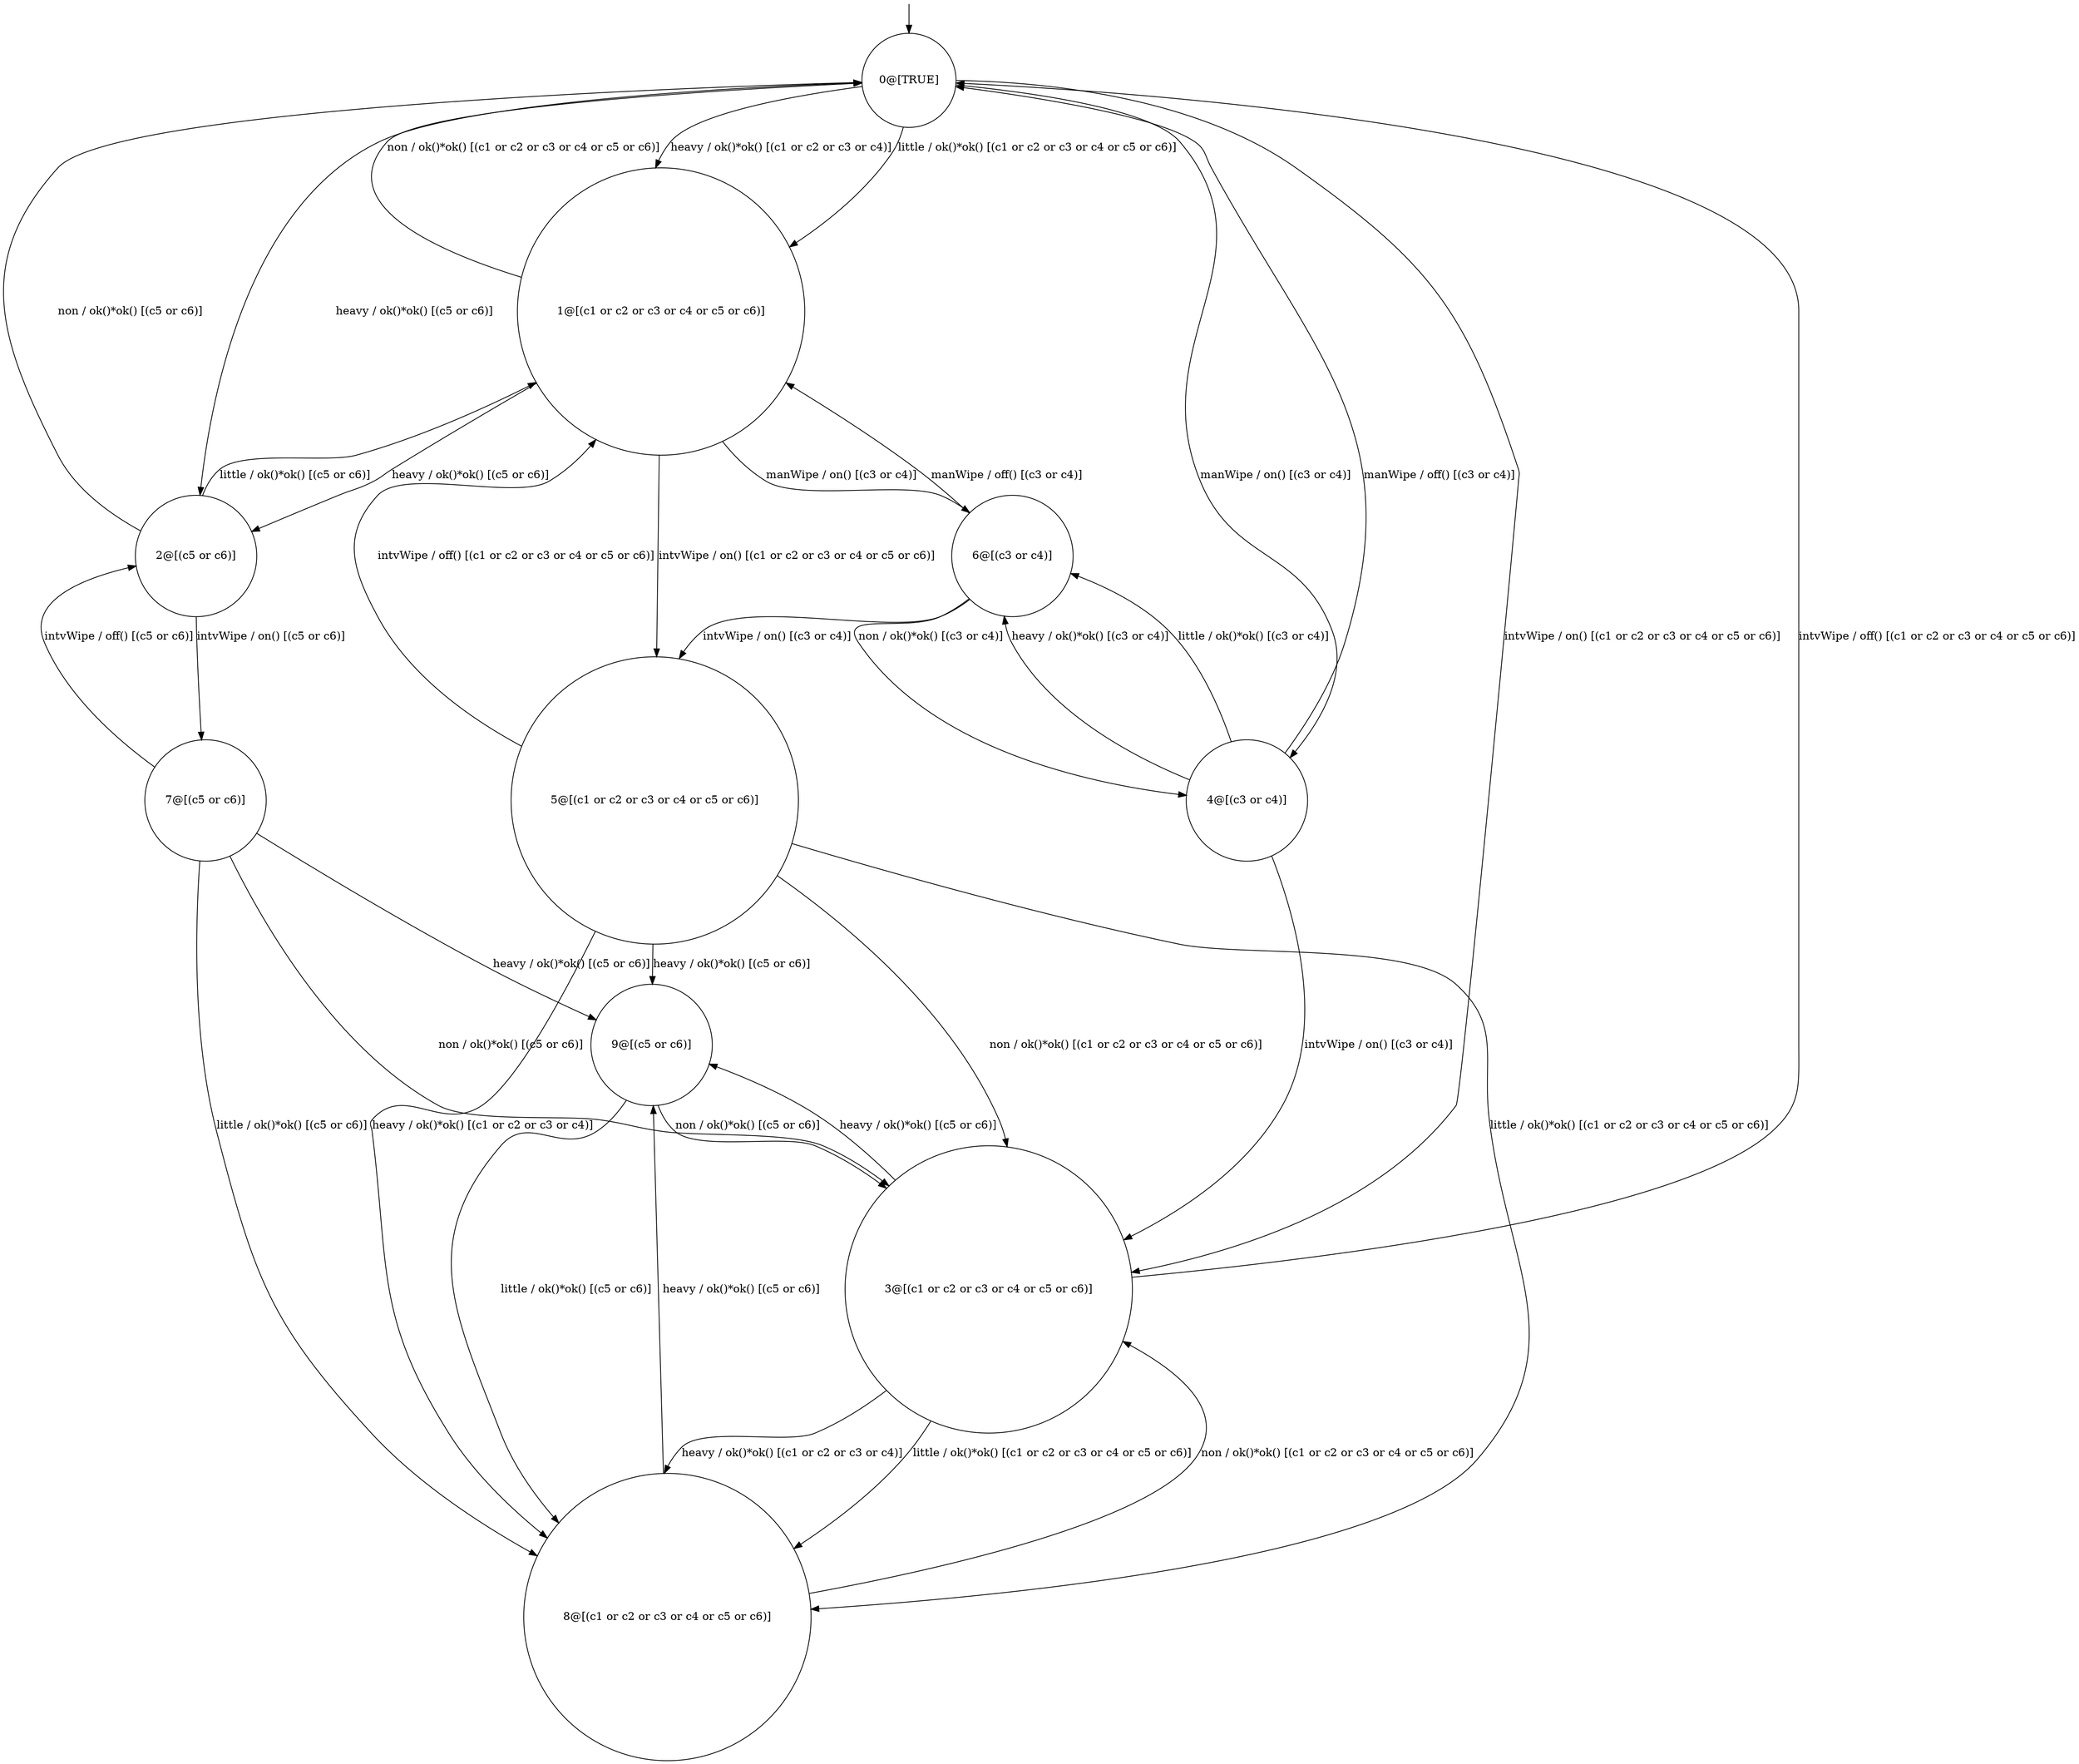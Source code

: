 digraph g {
	edge [lblstyle="above, sloped"];
	s0 [shape="circle" label="0@[TRUE]"];
	s1 [shape="circle" label="1@[(c1 or c2 or c3 or c4 or c5 or c6)]"];
	s2 [shape="circle" label="2@[(c5 or c6)]"];
	s3 [shape="circle" label="3@[(c1 or c2 or c3 or c4 or c5 or c6)]"];
	s4 [shape="circle" label="4@[(c3 or c4)]"];
	s5 [shape="circle" label="5@[(c1 or c2 or c3 or c4 or c5 or c6)]"];
	s6 [shape="circle" label="6@[(c3 or c4)]"];
	s7 [shape="circle" label="7@[(c5 or c6)]"];
	s8 [shape="circle" label="8@[(c1 or c2 or c3 or c4 or c5 or c6)]"];
	s9 [shape="circle" label="9@[(c5 or c6)]"];
	s0 -> s2 [label="heavy / ok()*ok() [(c5 or c6)]"];
	s0 -> s1 [label="heavy / ok()*ok() [(c1 or c2 or c3 or c4)]"];
	s0 -> s3 [label="intvWipe / on() [(c1 or c2 or c3 or c4 or c5 or c6)]"];
	s0 -> s1 [label="little / ok()*ok() [(c1 or c2 or c3 or c4 or c5 or c6)]"];
	s0 -> s4 [label="manWipe / on() [(c3 or c4)]"];
	s1 -> s2 [label="heavy / ok()*ok() [(c5 or c6)]"];
	s1 -> s5 [label="intvWipe / on() [(c1 or c2 or c3 or c4 or c5 or c6)]"];
	s1 -> s6 [label="manWipe / on() [(c3 or c4)]"];
	s1 -> s0 [label="non / ok()*ok() [(c1 or c2 or c3 or c4 or c5 or c6)]"];
	s2 -> s7 [label="intvWipe / on() [(c5 or c6)]"];
	s2 -> s1 [label="little / ok()*ok() [(c5 or c6)]"];
	s2 -> s0 [label="non / ok()*ok() [(c5 or c6)]"];
	s3 -> s8 [label="heavy / ok()*ok() [(c1 or c2 or c3 or c4)]"];
	s3 -> s9 [label="heavy / ok()*ok() [(c5 or c6)]"];
	s3 -> s0 [label="intvWipe / off() [(c1 or c2 or c3 or c4 or c5 or c6)]"];
	s3 -> s8 [label="little / ok()*ok() [(c1 or c2 or c3 or c4 or c5 or c6)]"];
	s4 -> s6 [label="heavy / ok()*ok() [(c3 or c4)]"];
	s4 -> s3 [label="intvWipe / on() [(c3 or c4)]"];
	s4 -> s6 [label="little / ok()*ok() [(c3 or c4)]"];
	s4 -> s0 [label="manWipe / off() [(c3 or c4)]"];
	s5 -> s8 [label="heavy / ok()*ok() [(c1 or c2 or c3 or c4)]"];
	s5 -> s9 [label="heavy / ok()*ok() [(c5 or c6)]"];
	s5 -> s1 [label="intvWipe / off() [(c1 or c2 or c3 or c4 or c5 or c6)]"];
	s5 -> s8 [label="little / ok()*ok() [(c1 or c2 or c3 or c4 or c5 or c6)]"];
	s5 -> s3 [label="non / ok()*ok() [(c1 or c2 or c3 or c4 or c5 or c6)]"];
	s6 -> s5 [label="intvWipe / on() [(c3 or c4)]"];
	s6 -> s1 [label="manWipe / off() [(c3 or c4)]"];
	s6 -> s4 [label="non / ok()*ok() [(c3 or c4)]"];
	s7 -> s9 [label="heavy / ok()*ok() [(c5 or c6)]"];
	s7 -> s2 [label="intvWipe / off() [(c5 or c6)]"];
	s7 -> s8 [label="little / ok()*ok() [(c5 or c6)]"];
	s7 -> s3 [label="non / ok()*ok() [(c5 or c6)]"];
	s8 -> s9 [label="heavy / ok()*ok() [(c5 or c6)]"];
	s8 -> s3 [label="non / ok()*ok() [(c1 or c2 or c3 or c4 or c5 or c6)]"];
	s9 -> s8 [label="little / ok()*ok() [(c5 or c6)]"];
	s9 -> s3 [label="non / ok()*ok() [(c5 or c6)]"];
	__start0 [label="" shape="none" width="0" height="0"];
	__start0 -> s0;
}